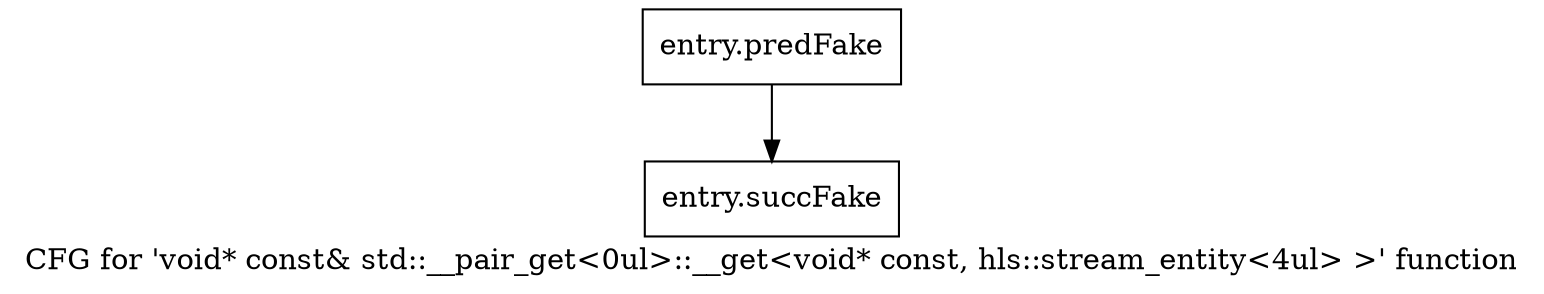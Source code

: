 digraph "CFG for 'void* const& std::__pair_get\<0ul\>::__get\<void* const, hls::stream_entity\<4ul\> \>' function" {
	label="CFG for 'void* const& std::__pair_get\<0ul\>::__get\<void* const, hls::stream_entity\<4ul\> \>' function";

	Node0x42eb320 [shape=record,filename="",linenumber="",label="{entry.predFake}"];
	Node0x42eb320 -> Node0x4407cf0[ callList="" memoryops="" filename="/tools/Xilinx/Vitis_HLS/2022.1/tps/lnx64/gcc-8.3.0/lib/gcc/x86_64-pc-linux-gnu/8.3.0/../../../../include/c++/8.3.0/utility" execusionnum="407"];
	Node0x4407cf0 [shape=record,filename="/tools/Xilinx/Vitis_HLS/2022.1/tps/lnx64/gcc-8.3.0/lib/gcc/x86_64-pc-linux-gnu/8.3.0/../../../../include/c++/8.3.0/utility",linenumber="172",label="{entry.succFake}"];
}
